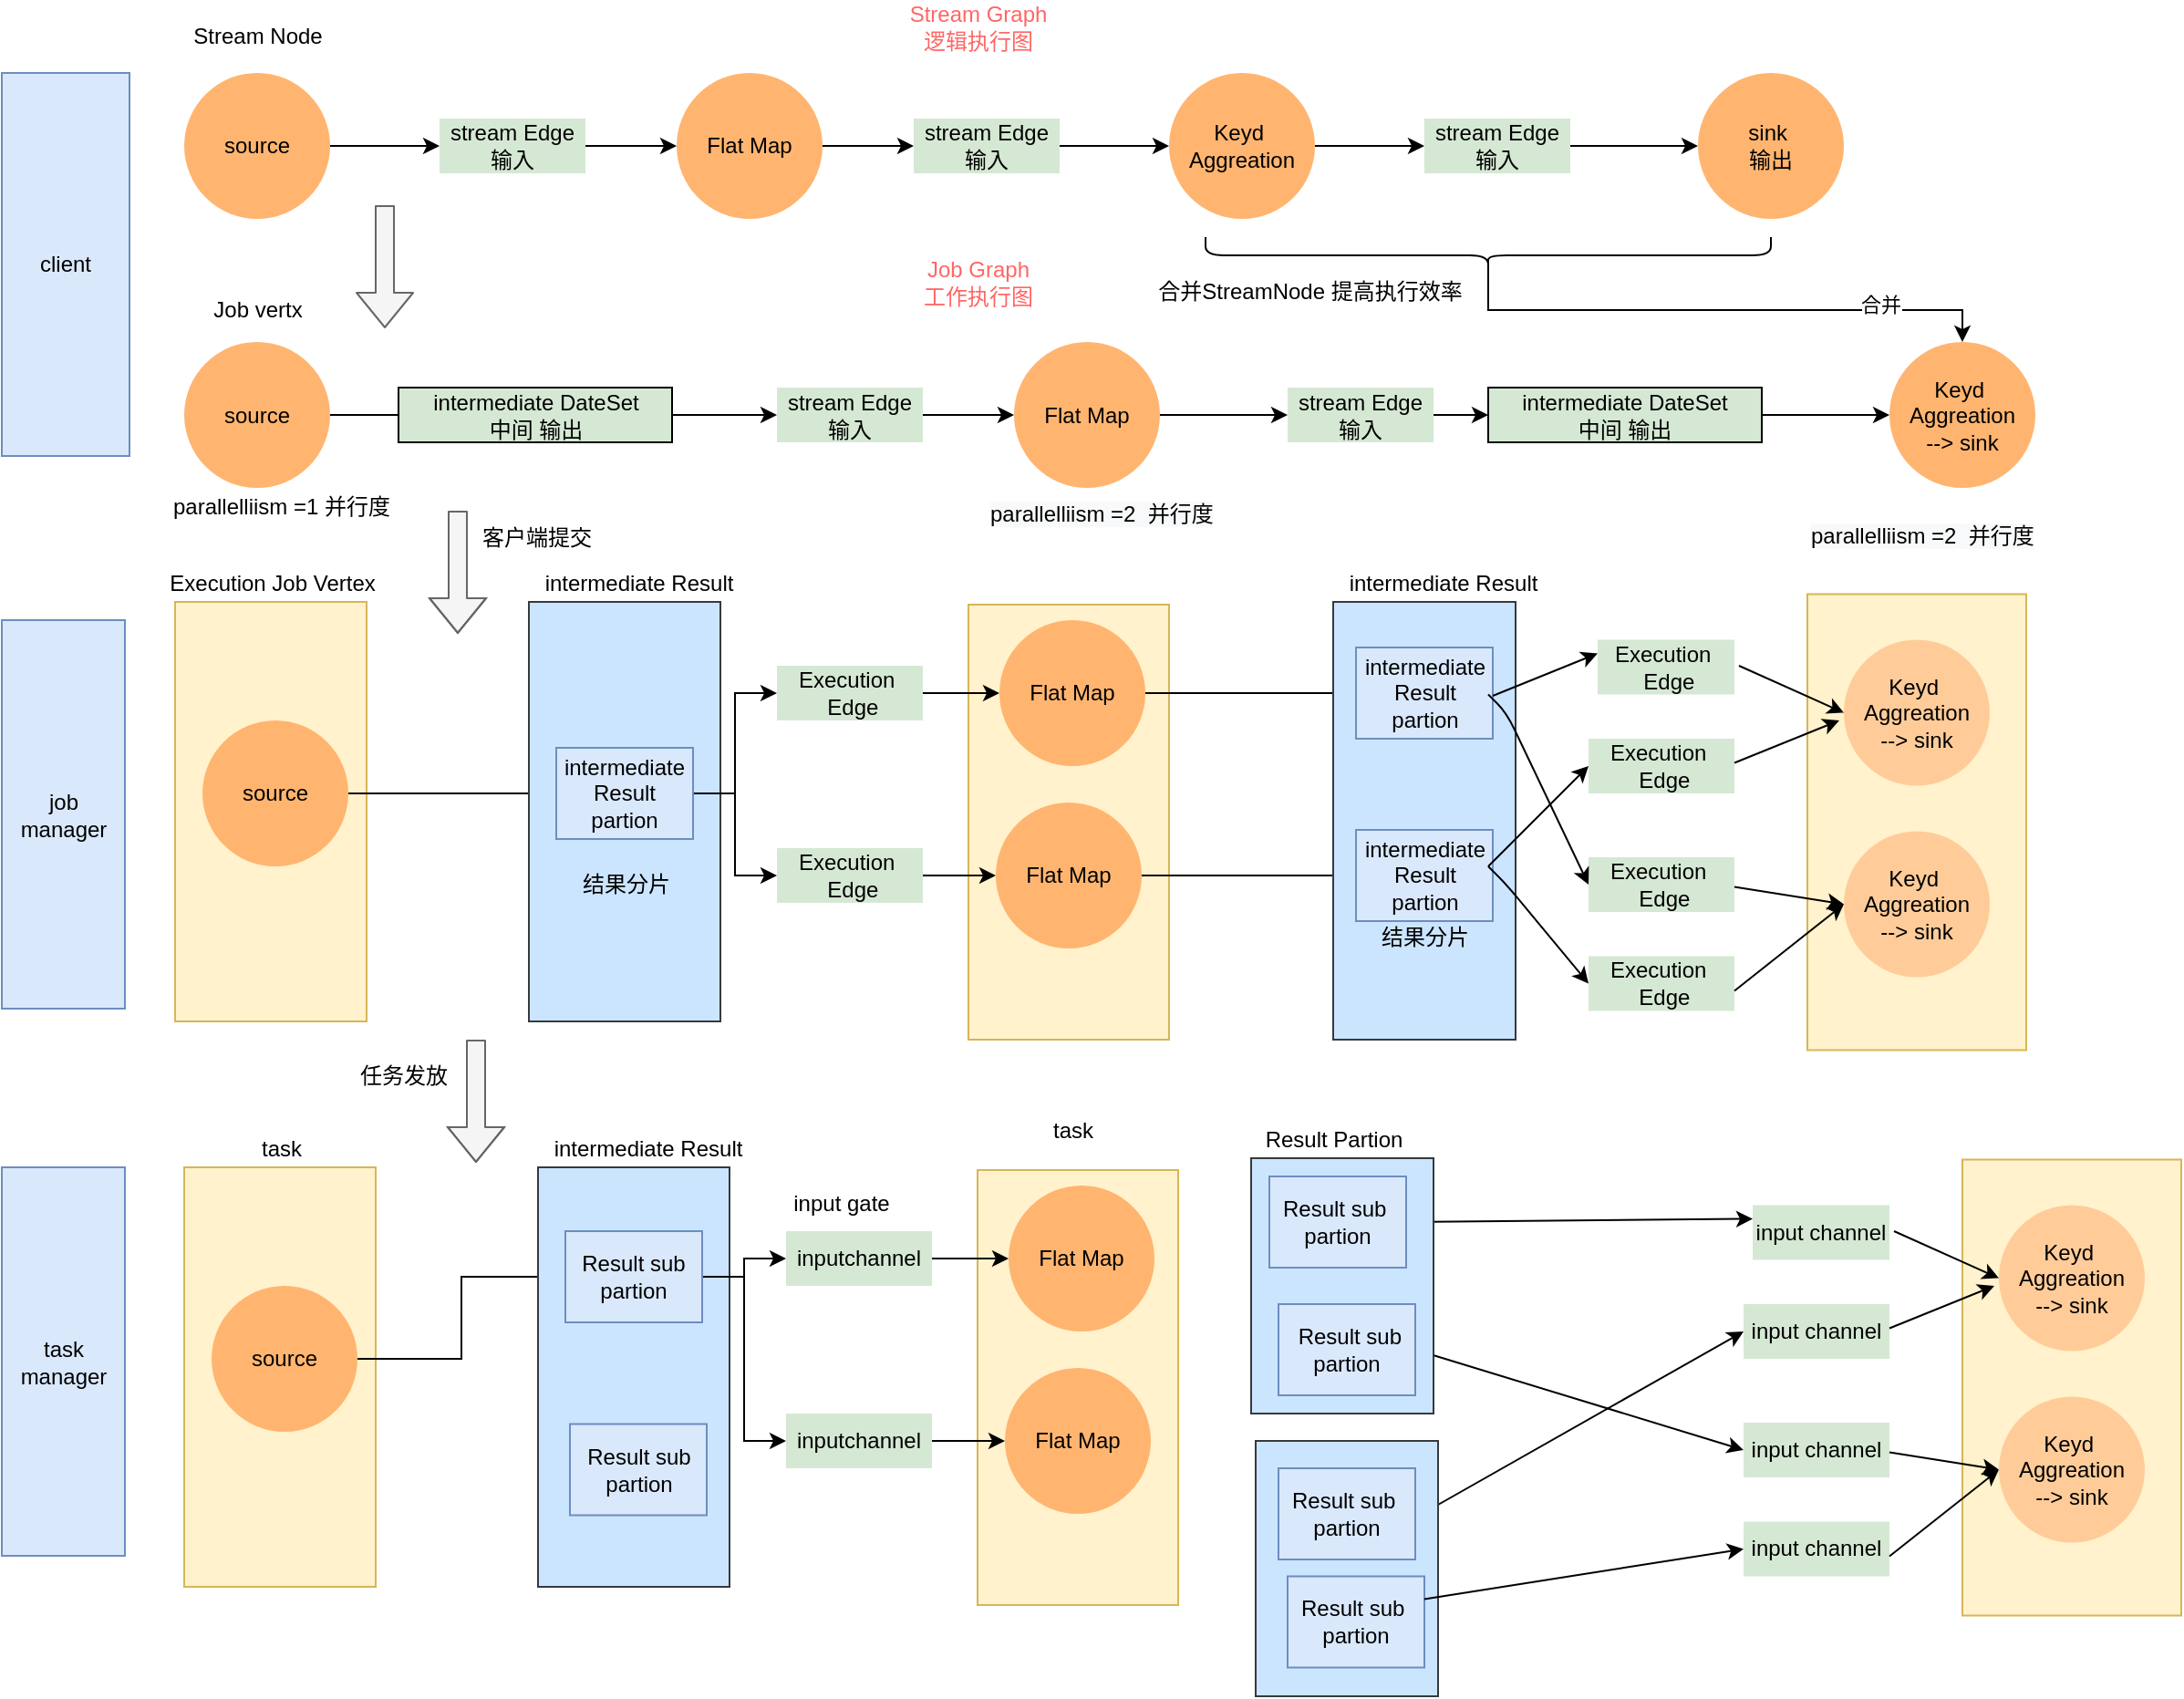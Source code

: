 <mxfile version="14.1.9" type="github">
  <diagram id="02vn0gyc8lEW_DT5LCfa" name="Page-1">
    <mxGraphModel dx="1779" dy="1159" grid="1" gridSize="10" guides="1" tooltips="1" connect="1" arrows="1" fold="1" page="1" pageScale="1" pageWidth="827" pageHeight="1169" math="0" shadow="0">
      <root>
        <mxCell id="0" />
        <mxCell id="1" parent="0" />
        <mxCell id="3h_Jgdluma76NgPUxrdL-4" style="edgeStyle=orthogonalEdgeStyle;rounded=0;orthogonalLoop=1;jettySize=auto;html=1;exitX=1;exitY=0.5;exitDx=0;exitDy=0;entryX=0;entryY=0.5;entryDx=0;entryDy=0;" parent="1" source="3h_Jgdluma76NgPUxrdL-2" target="3h_Jgdluma76NgPUxrdL-3" edge="1">
          <mxGeometry relative="1" as="geometry" />
        </mxCell>
        <mxCell id="3h_Jgdluma76NgPUxrdL-2" value="source" style="ellipse;whiteSpace=wrap;html=1;aspect=fixed;fillColor=#FFB570;strokeColor=none;" parent="1" vertex="1">
          <mxGeometry x="120" y="150" width="80" height="80" as="geometry" />
        </mxCell>
        <mxCell id="3h_Jgdluma76NgPUxrdL-11" style="edgeStyle=orthogonalEdgeStyle;rounded=0;orthogonalLoop=1;jettySize=auto;html=1;exitX=1;exitY=0.5;exitDx=0;exitDy=0;" parent="1" source="3h_Jgdluma76NgPUxrdL-3" target="3h_Jgdluma76NgPUxrdL-6" edge="1">
          <mxGeometry relative="1" as="geometry" />
        </mxCell>
        <mxCell id="3h_Jgdluma76NgPUxrdL-3" value="stream Edge 输入" style="rounded=0;whiteSpace=wrap;html=1;fillColor=#D5E8D4;strokeColor=none;" parent="1" vertex="1">
          <mxGeometry x="260" y="175" width="80" height="30" as="geometry" />
        </mxCell>
        <mxCell id="3h_Jgdluma76NgPUxrdL-16" style="edgeStyle=orthogonalEdgeStyle;rounded=0;orthogonalLoop=1;jettySize=auto;html=1;exitX=1;exitY=0.5;exitDx=0;exitDy=0;entryX=0;entryY=0.5;entryDx=0;entryDy=0;" parent="1" source="3h_Jgdluma76NgPUxrdL-6" target="3h_Jgdluma76NgPUxrdL-13" edge="1">
          <mxGeometry relative="1" as="geometry" />
        </mxCell>
        <mxCell id="3h_Jgdluma76NgPUxrdL-6" value="Flat Map" style="ellipse;whiteSpace=wrap;html=1;aspect=fixed;fillColor=#FFB570;strokeColor=none;" parent="1" vertex="1">
          <mxGeometry x="390" y="150" width="80" height="80" as="geometry" />
        </mxCell>
        <mxCell id="3h_Jgdluma76NgPUxrdL-18" style="edgeStyle=orthogonalEdgeStyle;rounded=0;orthogonalLoop=1;jettySize=auto;html=1;exitX=1;exitY=0.5;exitDx=0;exitDy=0;entryX=0;entryY=0.5;entryDx=0;entryDy=0;" parent="1" source="3h_Jgdluma76NgPUxrdL-8" target="3h_Jgdluma76NgPUxrdL-14" edge="1">
          <mxGeometry relative="1" as="geometry" />
        </mxCell>
        <mxCell id="3h_Jgdluma76NgPUxrdL-8" value="Keyd&amp;nbsp;&lt;br&gt;Aggreation" style="ellipse;whiteSpace=wrap;html=1;aspect=fixed;fillColor=#FFB570;strokeColor=none;" parent="1" vertex="1">
          <mxGeometry x="660" y="150" width="80" height="80" as="geometry" />
        </mxCell>
        <mxCell id="3h_Jgdluma76NgPUxrdL-9" value="Stream Node" style="text;html=1;align=center;verticalAlign=middle;resizable=0;points=[];autosize=1;" parent="1" vertex="1">
          <mxGeometry x="115" y="120" width="90" height="20" as="geometry" />
        </mxCell>
        <mxCell id="3h_Jgdluma76NgPUxrdL-17" style="edgeStyle=orthogonalEdgeStyle;rounded=0;orthogonalLoop=1;jettySize=auto;html=1;exitX=1;exitY=0.5;exitDx=0;exitDy=0;entryX=0;entryY=0.5;entryDx=0;entryDy=0;" parent="1" source="3h_Jgdluma76NgPUxrdL-13" target="3h_Jgdluma76NgPUxrdL-8" edge="1">
          <mxGeometry relative="1" as="geometry" />
        </mxCell>
        <mxCell id="3h_Jgdluma76NgPUxrdL-13" value="stream Edge 输入" style="rounded=0;whiteSpace=wrap;html=1;fillColor=#D5E8D4;strokeColor=none;" parent="1" vertex="1">
          <mxGeometry x="520" y="175" width="80" height="30" as="geometry" />
        </mxCell>
        <mxCell id="3h_Jgdluma76NgPUxrdL-22" style="edgeStyle=orthogonalEdgeStyle;rounded=0;orthogonalLoop=1;jettySize=auto;html=1;exitX=1;exitY=0.5;exitDx=0;exitDy=0;entryX=0;entryY=0.5;entryDx=0;entryDy=0;" parent="1" source="3h_Jgdluma76NgPUxrdL-14" edge="1">
          <mxGeometry relative="1" as="geometry">
            <mxPoint x="950" y="190" as="targetPoint" />
          </mxGeometry>
        </mxCell>
        <mxCell id="3h_Jgdluma76NgPUxrdL-14" value="stream Edge 输入" style="rounded=0;whiteSpace=wrap;html=1;fillColor=#D5E8D4;strokeColor=none;" parent="1" vertex="1">
          <mxGeometry x="800" y="175" width="80" height="30" as="geometry" />
        </mxCell>
        <mxCell id="3h_Jgdluma76NgPUxrdL-24" value="client" style="rounded=0;whiteSpace=wrap;html=1;fillColor=#dae8fc;rotation=0;strokeColor=#6c8ebf;" parent="1" vertex="1">
          <mxGeometry x="20" y="150" width="70" height="210" as="geometry" />
        </mxCell>
        <mxCell id="3h_Jgdluma76NgPUxrdL-26" style="edgeStyle=orthogonalEdgeStyle;rounded=0;orthogonalLoop=1;jettySize=auto;html=1;exitX=1;exitY=0.5;exitDx=0;exitDy=0;entryX=0;entryY=0.5;entryDx=0;entryDy=0;" parent="1" source="3h_Jgdluma76NgPUxrdL-27" target="3h_Jgdluma76NgPUxrdL-29" edge="1">
          <mxGeometry relative="1" as="geometry" />
        </mxCell>
        <mxCell id="3h_Jgdluma76NgPUxrdL-27" value="source" style="ellipse;whiteSpace=wrap;html=1;aspect=fixed;fillColor=#FFB570;strokeColor=none;" parent="1" vertex="1">
          <mxGeometry x="120" y="297.5" width="80" height="80" as="geometry" />
        </mxCell>
        <mxCell id="3h_Jgdluma76NgPUxrdL-28" style="edgeStyle=orthogonalEdgeStyle;rounded=0;orthogonalLoop=1;jettySize=auto;html=1;exitX=1;exitY=0.5;exitDx=0;exitDy=0;" parent="1" source="3h_Jgdluma76NgPUxrdL-29" target="3h_Jgdluma76NgPUxrdL-31" edge="1">
          <mxGeometry relative="1" as="geometry" />
        </mxCell>
        <mxCell id="3h_Jgdluma76NgPUxrdL-29" value="stream Edge 输入" style="rounded=0;whiteSpace=wrap;html=1;fillColor=#D5E8D4;strokeColor=none;" parent="1" vertex="1">
          <mxGeometry x="445" y="322.5" width="80" height="30" as="geometry" />
        </mxCell>
        <mxCell id="3h_Jgdluma76NgPUxrdL-30" style="edgeStyle=orthogonalEdgeStyle;rounded=0;orthogonalLoop=1;jettySize=auto;html=1;exitX=1;exitY=0.5;exitDx=0;exitDy=0;entryX=0;entryY=0.5;entryDx=0;entryDy=0;" parent="1" source="3h_Jgdluma76NgPUxrdL-31" target="3h_Jgdluma76NgPUxrdL-36" edge="1">
          <mxGeometry relative="1" as="geometry" />
        </mxCell>
        <mxCell id="3h_Jgdluma76NgPUxrdL-31" value="Flat Map" style="ellipse;whiteSpace=wrap;html=1;aspect=fixed;fillColor=#FFB570;strokeColor=none;" parent="1" vertex="1">
          <mxGeometry x="575" y="297.5" width="80" height="80" as="geometry" />
        </mxCell>
        <mxCell id="3h_Jgdluma76NgPUxrdL-34" value="Job vertx" style="text;html=1;align=center;verticalAlign=middle;resizable=0;points=[];autosize=1;" parent="1" vertex="1">
          <mxGeometry x="130" y="270" width="60" height="20" as="geometry" />
        </mxCell>
        <mxCell id="3h_Jgdluma76NgPUxrdL-35" style="edgeStyle=orthogonalEdgeStyle;rounded=0;orthogonalLoop=1;jettySize=auto;html=1;exitX=1;exitY=0.5;exitDx=0;exitDy=0;entryX=0;entryY=0.5;entryDx=0;entryDy=0;" parent="1" source="3h_Jgdluma76NgPUxrdL-57" edge="1">
          <mxGeometry relative="1" as="geometry">
            <mxPoint x="1055" y="337.5" as="targetPoint" />
          </mxGeometry>
        </mxCell>
        <mxCell id="3h_Jgdluma76NgPUxrdL-36" value="stream Edge 输入" style="rounded=0;whiteSpace=wrap;html=1;fillColor=#D5E8D4;strokeColor=none;" parent="1" vertex="1">
          <mxGeometry x="725" y="322.5" width="80" height="30" as="geometry" />
        </mxCell>
        <mxCell id="3h_Jgdluma76NgPUxrdL-39" value="Keyd&amp;nbsp;&lt;br&gt;Aggreation&lt;br&gt;--&amp;gt; sink" style="ellipse;whiteSpace=wrap;html=1;aspect=fixed;fillColor=#FFB570;strokeColor=none;" parent="1" vertex="1">
          <mxGeometry x="1055" y="297.5" width="80" height="80" as="geometry" />
        </mxCell>
        <mxCell id="3h_Jgdluma76NgPUxrdL-54" value="intermediate DateSet&lt;br&gt;中间 输出" style="rounded=0;whiteSpace=wrap;html=1;fillColor=#D5E8D4;" parent="1" vertex="1">
          <mxGeometry x="237.5" y="322.5" width="150" height="30" as="geometry" />
        </mxCell>
        <mxCell id="3h_Jgdluma76NgPUxrdL-57" value="intermediate DateSet&lt;br&gt;中间 输出" style="rounded=0;whiteSpace=wrap;html=1;fillColor=#D5E8D4;" parent="1" vertex="1">
          <mxGeometry x="835" y="322.5" width="150" height="30" as="geometry" />
        </mxCell>
        <mxCell id="3h_Jgdluma76NgPUxrdL-58" style="edgeStyle=orthogonalEdgeStyle;rounded=0;orthogonalLoop=1;jettySize=auto;html=1;exitX=1;exitY=0.5;exitDx=0;exitDy=0;entryX=0;entryY=0.5;entryDx=0;entryDy=0;" parent="1" source="3h_Jgdluma76NgPUxrdL-36" target="3h_Jgdluma76NgPUxrdL-57" edge="1">
          <mxGeometry relative="1" as="geometry">
            <mxPoint x="805" y="337.5" as="sourcePoint" />
            <mxPoint x="985" y="337.5" as="targetPoint" />
          </mxGeometry>
        </mxCell>
        <mxCell id="3h_Jgdluma76NgPUxrdL-61" value="sink&amp;nbsp;&lt;br&gt;输出" style="ellipse;whiteSpace=wrap;html=1;aspect=fixed;fillColor=#FFB570;strokeColor=none;" parent="1" vertex="1">
          <mxGeometry x="950" y="150" width="80" height="80" as="geometry" />
        </mxCell>
        <mxCell id="3h_Jgdluma76NgPUxrdL-63" value="" style="shape=flexArrow;endArrow=classic;html=1;fillColor=#f5f5f5;strokeColor=#666666;" parent="1" edge="1">
          <mxGeometry width="50" height="50" relative="1" as="geometry">
            <mxPoint x="230" y="222.5" as="sourcePoint" />
            <mxPoint x="230" y="290" as="targetPoint" />
          </mxGeometry>
        </mxCell>
        <mxCell id="3h_Jgdluma76NgPUxrdL-64" value="&lt;font color=&quot;#ff6666&quot;&gt;Stream Graph&lt;br&gt;逻辑执行图&lt;/font&gt;" style="text;html=1;align=center;verticalAlign=middle;resizable=0;points=[];autosize=1;" parent="1" vertex="1">
          <mxGeometry x="510" y="110" width="90" height="30" as="geometry" />
        </mxCell>
        <mxCell id="3h_Jgdluma76NgPUxrdL-65" value="&lt;font color=&quot;#ff6666&quot;&gt;Job Graph&lt;br&gt;工作执行图&lt;/font&gt;" style="text;html=1;align=center;verticalAlign=middle;resizable=0;points=[];autosize=1;" parent="1" vertex="1">
          <mxGeometry x="515" y="250" width="80" height="30" as="geometry" />
        </mxCell>
        <mxCell id="3h_Jgdluma76NgPUxrdL-66" value="job&lt;br&gt;manager" style="rounded=0;whiteSpace=wrap;html=1;fillColor=#dae8fc;rotation=0;strokeColor=#6c8ebf;" parent="1" vertex="1">
          <mxGeometry x="20" y="450" width="67.5" height="213" as="geometry" />
        </mxCell>
        <mxCell id="3h_Jgdluma76NgPUxrdL-69" style="edgeStyle=orthogonalEdgeStyle;rounded=0;orthogonalLoop=1;jettySize=auto;html=1;exitX=0.1;exitY=0.5;exitDx=0;exitDy=0;exitPerimeter=0;" parent="1" source="3h_Jgdluma76NgPUxrdL-68" target="3h_Jgdluma76NgPUxrdL-39" edge="1">
          <mxGeometry relative="1" as="geometry">
            <Array as="points">
              <mxPoint x="835" y="280" />
              <mxPoint x="1095" y="280" />
            </Array>
          </mxGeometry>
        </mxCell>
        <mxCell id="3h_Jgdluma76NgPUxrdL-70" value="合并" style="edgeLabel;html=1;align=center;verticalAlign=middle;resizable=0;points=[];" parent="3h_Jgdluma76NgPUxrdL-69" vertex="1" connectable="0">
          <mxGeometry x="0.579" y="3" relative="1" as="geometry">
            <mxPoint as="offset" />
          </mxGeometry>
        </mxCell>
        <mxCell id="3h_Jgdluma76NgPUxrdL-68" value="" style="shape=curlyBracket;whiteSpace=wrap;html=1;rounded=1;fillColor=#D5E8D4;rotation=-90;" parent="1" vertex="1">
          <mxGeometry x="825" y="95" width="20" height="310" as="geometry" />
        </mxCell>
        <mxCell id="3h_Jgdluma76NgPUxrdL-71" value="合并StreamNode 提高执行效率" style="text;html=1;align=center;verticalAlign=middle;resizable=0;points=[];autosize=1;" parent="1" vertex="1">
          <mxGeometry x="647" y="260" width="180" height="20" as="geometry" />
        </mxCell>
        <mxCell id="3h_Jgdluma76NgPUxrdL-72" value="parallelliism =1 并行度" style="text;html=1;align=center;verticalAlign=middle;resizable=0;points=[];autosize=1;" parent="1" vertex="1">
          <mxGeometry x="107.5" y="377.5" width="130" height="20" as="geometry" />
        </mxCell>
        <mxCell id="3h_Jgdluma76NgPUxrdL-73" value="&lt;span style=&quot;color: rgb(0 , 0 , 0) ; font-family: &amp;#34;helvetica&amp;#34; ; font-size: 12px ; font-style: normal ; font-weight: 400 ; letter-spacing: normal ; text-align: center ; text-indent: 0px ; text-transform: none ; word-spacing: 0px ; background-color: rgb(248 , 249 , 250) ; display: inline ; float: none&quot;&gt;parallelliism =2&amp;nbsp; 并行度&lt;/span&gt;" style="text;whiteSpace=wrap;html=1;" parent="1" vertex="1">
          <mxGeometry x="560" y="377.5" width="140" height="30" as="geometry" />
        </mxCell>
        <mxCell id="3h_Jgdluma76NgPUxrdL-74" value="&lt;span style=&quot;color: rgb(0 , 0 , 0) ; font-family: &amp;#34;helvetica&amp;#34; ; font-size: 12px ; font-style: normal ; font-weight: 400 ; letter-spacing: normal ; text-align: center ; text-indent: 0px ; text-transform: none ; word-spacing: 0px ; background-color: rgb(248 , 249 , 250) ; display: inline ; float: none&quot;&gt;parallelliism =2&amp;nbsp; 并行度&lt;/span&gt;" style="text;whiteSpace=wrap;html=1;" parent="1" vertex="1">
          <mxGeometry x="1010" y="390" width="140" height="30" as="geometry" />
        </mxCell>
        <mxCell id="3h_Jgdluma76NgPUxrdL-75" value="" style="rounded=0;whiteSpace=wrap;html=1;fillColor=#fff2cc;strokeColor=#d6b656;" parent="1" vertex="1">
          <mxGeometry x="115" y="440" width="105" height="230" as="geometry" />
        </mxCell>
        <mxCell id="3h_Jgdluma76NgPUxrdL-94" style="edgeStyle=orthogonalEdgeStyle;rounded=0;orthogonalLoop=1;jettySize=auto;html=1;exitX=1;exitY=0.5;exitDx=0;exitDy=0;entryX=0;entryY=0.5;entryDx=0;entryDy=0;fillColor=#ffffff;" parent="1" source="3h_Jgdluma76NgPUxrdL-76" target="3h_Jgdluma76NgPUxrdL-79" edge="1">
          <mxGeometry relative="1" as="geometry" />
        </mxCell>
        <mxCell id="3h_Jgdluma76NgPUxrdL-76" value="source" style="ellipse;whiteSpace=wrap;html=1;aspect=fixed;fillColor=#FFB570;strokeColor=none;" parent="1" vertex="1">
          <mxGeometry x="130" y="505" width="80" height="80" as="geometry" />
        </mxCell>
        <mxCell id="3h_Jgdluma76NgPUxrdL-77" value="" style="rounded=0;whiteSpace=wrap;html=1;fillColor=#cce5ff;strokeColor=#36393d;" parent="1" vertex="1">
          <mxGeometry x="309" y="440" width="105" height="230" as="geometry" />
        </mxCell>
        <mxCell id="3h_Jgdluma76NgPUxrdL-78" value="&lt;span&gt;intermediate Result&lt;/span&gt;" style="text;html=1;align=center;verticalAlign=middle;resizable=0;points=[];autosize=1;" parent="1" vertex="1">
          <mxGeometry x="309" y="420" width="120" height="20" as="geometry" />
        </mxCell>
        <mxCell id="3h_Jgdluma76NgPUxrdL-85" style="edgeStyle=orthogonalEdgeStyle;rounded=0;orthogonalLoop=1;jettySize=auto;html=1;exitX=1;exitY=0.5;exitDx=0;exitDy=0;fillColor=#ffffff;entryX=0;entryY=0.5;entryDx=0;entryDy=0;" parent="1" source="3h_Jgdluma76NgPUxrdL-79" target="3h_Jgdluma76NgPUxrdL-86" edge="1">
          <mxGeometry relative="1" as="geometry">
            <mxPoint x="440" y="510.0" as="targetPoint" />
          </mxGeometry>
        </mxCell>
        <mxCell id="3h_Jgdluma76NgPUxrdL-89" style="edgeStyle=orthogonalEdgeStyle;rounded=0;orthogonalLoop=1;jettySize=auto;html=1;exitX=1;exitY=0.5;exitDx=0;exitDy=0;entryX=0;entryY=0.5;entryDx=0;entryDy=0;fillColor=#ffffff;" parent="1" source="3h_Jgdluma76NgPUxrdL-79" target="3h_Jgdluma76NgPUxrdL-88" edge="1">
          <mxGeometry relative="1" as="geometry" />
        </mxCell>
        <mxCell id="3h_Jgdluma76NgPUxrdL-79" value="intermediate Result&lt;br&gt;partion" style="rounded=0;whiteSpace=wrap;html=1;fillColor=#dae8fc;strokeColor=#6c8ebf;" parent="1" vertex="1">
          <mxGeometry x="324" y="520" width="75" height="50" as="geometry" />
        </mxCell>
        <mxCell id="3h_Jgdluma76NgPUxrdL-81" value="结果分片" style="text;html=1;align=center;verticalAlign=middle;resizable=0;points=[];autosize=1;" parent="1" vertex="1">
          <mxGeometry x="331.5" y="585" width="60" height="20" as="geometry" />
        </mxCell>
        <mxCell id="3h_Jgdluma76NgPUxrdL-82" value="" style="rounded=0;whiteSpace=wrap;html=1;fillColor=#fff2cc;strokeColor=#d6b656;" parent="1" vertex="1">
          <mxGeometry x="550" y="441.5" width="110" height="238.5" as="geometry" />
        </mxCell>
        <mxCell id="3h_Jgdluma76NgPUxrdL-104" style="edgeStyle=orthogonalEdgeStyle;rounded=0;orthogonalLoop=1;jettySize=auto;html=1;exitX=1;exitY=0.5;exitDx=0;exitDy=0;entryX=0;entryY=0.5;entryDx=0;entryDy=0;fillColor=#ffffff;shadow=0;sketch=0;" parent="1" source="3h_Jgdluma76NgPUxrdL-83" target="3h_Jgdluma76NgPUxrdL-99" edge="1">
          <mxGeometry relative="1" as="geometry" />
        </mxCell>
        <mxCell id="3h_Jgdluma76NgPUxrdL-83" value="Flat Map" style="ellipse;whiteSpace=wrap;html=1;aspect=fixed;fillColor=#FFB570;strokeColor=none;" parent="1" vertex="1">
          <mxGeometry x="567" y="450" width="80" height="80" as="geometry" />
        </mxCell>
        <mxCell id="3h_Jgdluma76NgPUxrdL-105" style="edgeStyle=orthogonalEdgeStyle;rounded=0;orthogonalLoop=1;jettySize=auto;html=1;exitX=1;exitY=0.5;exitDx=0;exitDy=0;fillColor=#ffffff;" parent="1" source="3h_Jgdluma76NgPUxrdL-84" target="3h_Jgdluma76NgPUxrdL-101" edge="1">
          <mxGeometry relative="1" as="geometry" />
        </mxCell>
        <mxCell id="3h_Jgdluma76NgPUxrdL-84" value="Flat Map" style="ellipse;whiteSpace=wrap;html=1;aspect=fixed;fillColor=#FFB570;strokeColor=none;" parent="1" vertex="1">
          <mxGeometry x="565" y="550" width="80" height="80" as="geometry" />
        </mxCell>
        <mxCell id="3h_Jgdluma76NgPUxrdL-90" style="edgeStyle=orthogonalEdgeStyle;rounded=0;orthogonalLoop=1;jettySize=auto;html=1;exitX=1;exitY=0.5;exitDx=0;exitDy=0;entryX=0;entryY=0.5;entryDx=0;entryDy=0;fillColor=#ffffff;" parent="1" source="3h_Jgdluma76NgPUxrdL-86" target="3h_Jgdluma76NgPUxrdL-83" edge="1">
          <mxGeometry relative="1" as="geometry" />
        </mxCell>
        <mxCell id="3h_Jgdluma76NgPUxrdL-86" value="Execution&amp;nbsp; &amp;nbsp;Edge" style="rounded=0;whiteSpace=wrap;html=1;fillColor=#D5E8D4;strokeColor=none;" parent="1" vertex="1">
          <mxGeometry x="445" y="475" width="80" height="30" as="geometry" />
        </mxCell>
        <mxCell id="3h_Jgdluma76NgPUxrdL-91" style="edgeStyle=orthogonalEdgeStyle;rounded=0;orthogonalLoop=1;jettySize=auto;html=1;exitX=1;exitY=0.5;exitDx=0;exitDy=0;fillColor=#ffffff;" parent="1" source="3h_Jgdluma76NgPUxrdL-88" target="3h_Jgdluma76NgPUxrdL-84" edge="1">
          <mxGeometry relative="1" as="geometry" />
        </mxCell>
        <mxCell id="3h_Jgdluma76NgPUxrdL-88" value="Execution&amp;nbsp; &amp;nbsp;Edge" style="rounded=0;whiteSpace=wrap;html=1;fillColor=#D5E8D4;strokeColor=none;" parent="1" vertex="1">
          <mxGeometry x="445" y="575" width="80" height="30" as="geometry" />
        </mxCell>
        <mxCell id="3h_Jgdluma76NgPUxrdL-92" value="Execution Job Vertex" style="text;html=1;align=center;verticalAlign=middle;resizable=0;points=[];autosize=1;" parent="1" vertex="1">
          <mxGeometry x="102.5" y="420" width="130" height="20" as="geometry" />
        </mxCell>
        <mxCell id="3h_Jgdluma76NgPUxrdL-95" value="" style="rounded=0;whiteSpace=wrap;html=1;fillColor=#cce5ff;strokeColor=#36393d;" parent="1" vertex="1">
          <mxGeometry x="750" y="440" width="100" height="240" as="geometry" />
        </mxCell>
        <mxCell id="3h_Jgdluma76NgPUxrdL-96" value="&lt;span&gt;intermediate Result&lt;/span&gt;" style="text;html=1;align=center;verticalAlign=middle;resizable=0;points=[];autosize=1;" parent="1" vertex="1">
          <mxGeometry x="750" y="420" width="120" height="20" as="geometry" />
        </mxCell>
        <mxCell id="3h_Jgdluma76NgPUxrdL-99" value="intermediate Result&lt;br&gt;partion" style="rounded=0;whiteSpace=wrap;html=1;fillColor=#dae8fc;strokeColor=#6c8ebf;" parent="1" vertex="1">
          <mxGeometry x="762.5" y="465" width="75" height="50" as="geometry" />
        </mxCell>
        <mxCell id="3h_Jgdluma76NgPUxrdL-100" value="结果分片" style="text;html=1;align=center;verticalAlign=middle;resizable=0;points=[];autosize=1;" parent="1" vertex="1">
          <mxGeometry x="770" y="614.25" width="60" height="20" as="geometry" />
        </mxCell>
        <mxCell id="3h_Jgdluma76NgPUxrdL-101" value="intermediate Result&lt;br&gt;partion" style="rounded=0;whiteSpace=wrap;html=1;fillColor=#dae8fc;strokeColor=#6c8ebf;" parent="1" vertex="1">
          <mxGeometry x="762.5" y="565" width="75" height="50" as="geometry" />
        </mxCell>
        <mxCell id="3h_Jgdluma76NgPUxrdL-111" value="" style="rounded=0;whiteSpace=wrap;html=1;fillColor=#fff2cc;strokeColor=#d6b656;" parent="1" vertex="1">
          <mxGeometry x="1010" y="435.75" width="120" height="250" as="geometry" />
        </mxCell>
        <mxCell id="3h_Jgdluma76NgPUxrdL-112" value="&lt;span&gt;Keyd&amp;nbsp;&lt;/span&gt;&lt;br&gt;&lt;span&gt;Aggreation&lt;/span&gt;&lt;br&gt;&lt;span&gt;--&amp;gt; sink&lt;/span&gt;" style="ellipse;whiteSpace=wrap;html=1;aspect=fixed;fillColor=#ffcc99;strokeColor=none;" parent="1" vertex="1">
          <mxGeometry x="1030" y="460.75" width="80" height="80" as="geometry" />
        </mxCell>
        <mxCell id="3h_Jgdluma76NgPUxrdL-113" value="&lt;span&gt;Keyd&amp;nbsp;&lt;/span&gt;&lt;br&gt;&lt;span&gt;Aggreation&lt;/span&gt;&lt;br&gt;&lt;span&gt;--&amp;gt; sink&lt;/span&gt;" style="ellipse;whiteSpace=wrap;html=1;aspect=fixed;fillColor=#ffcc99;strokeColor=none;" parent="1" vertex="1">
          <mxGeometry x="1030" y="565.75" width="80" height="80" as="geometry" />
        </mxCell>
        <mxCell id="3h_Jgdluma76NgPUxrdL-116" value="Execution&amp;nbsp; &amp;nbsp;Edge" style="rounded=0;whiteSpace=wrap;html=1;fillColor=#D5E8D4;strokeColor=none;" parent="1" vertex="1">
          <mxGeometry x="895" y="460.75" width="75" height="30" as="geometry" />
        </mxCell>
        <mxCell id="3h_Jgdluma76NgPUxrdL-117" value="Execution&amp;nbsp; &amp;nbsp;Edge" style="rounded=0;whiteSpace=wrap;html=1;fillColor=#D5E8D4;strokeColor=none;" parent="1" vertex="1">
          <mxGeometry x="890" y="515" width="80" height="30" as="geometry" />
        </mxCell>
        <mxCell id="3h_Jgdluma76NgPUxrdL-118" value="Execution&amp;nbsp; &amp;nbsp;Edge" style="rounded=0;whiteSpace=wrap;html=1;fillColor=#D5E8D4;strokeColor=none;" parent="1" vertex="1">
          <mxGeometry x="890" y="580" width="80" height="30" as="geometry" />
        </mxCell>
        <mxCell id="3h_Jgdluma76NgPUxrdL-120" value="Execution&amp;nbsp; &amp;nbsp;Edge" style="rounded=0;whiteSpace=wrap;html=1;fillColor=#D5E8D4;strokeColor=none;" parent="1" vertex="1">
          <mxGeometry x="890" y="634.25" width="80" height="30" as="geometry" />
        </mxCell>
        <mxCell id="3h_Jgdluma76NgPUxrdL-126" value="" style="endArrow=classic;html=1;shadow=0;fillColor=#ffffff;entryX=0;entryY=0.25;entryDx=0;entryDy=0;" parent="1" target="3h_Jgdluma76NgPUxrdL-116" edge="1">
          <mxGeometry width="50" height="50" relative="1" as="geometry">
            <mxPoint x="837.5" y="491.5" as="sourcePoint" />
            <mxPoint x="887.5" y="441.5" as="targetPoint" />
          </mxGeometry>
        </mxCell>
        <mxCell id="3h_Jgdluma76NgPUxrdL-127" value="" style="endArrow=classic;html=1;shadow=0;fillColor=#ffffff;entryX=0;entryY=0.5;entryDx=0;entryDy=0;" parent="1" target="3h_Jgdluma76NgPUxrdL-118" edge="1">
          <mxGeometry width="50" height="50" relative="1" as="geometry">
            <mxPoint x="835" y="490.75" as="sourcePoint" />
            <mxPoint x="887.5" y="540.75" as="targetPoint" />
            <Array as="points">
              <mxPoint x="845" y="500.75" />
            </Array>
          </mxGeometry>
        </mxCell>
        <mxCell id="3h_Jgdluma76NgPUxrdL-128" value="" style="endArrow=classic;html=1;shadow=0;fillColor=#ffffff;entryX=0;entryY=0.5;entryDx=0;entryDy=0;" parent="1" target="3h_Jgdluma76NgPUxrdL-120" edge="1">
          <mxGeometry width="50" height="50" relative="1" as="geometry">
            <mxPoint x="835" y="585" as="sourcePoint" />
            <mxPoint x="890" y="689.25" as="targetPoint" />
            <Array as="points">
              <mxPoint x="845" y="595" />
            </Array>
          </mxGeometry>
        </mxCell>
        <mxCell id="3h_Jgdluma76NgPUxrdL-129" value="" style="endArrow=classic;html=1;shadow=0;fillColor=#ffffff;entryX=0;entryY=0.5;entryDx=0;entryDy=0;" parent="1" target="3h_Jgdluma76NgPUxrdL-117" edge="1">
          <mxGeometry width="50" height="50" relative="1" as="geometry">
            <mxPoint x="835" y="585" as="sourcePoint" />
            <mxPoint x="887.5" y="561.0" as="targetPoint" />
          </mxGeometry>
        </mxCell>
        <mxCell id="3h_Jgdluma76NgPUxrdL-131" value="" style="endArrow=classic;html=1;shadow=0;fillColor=#ffffff;entryX=0;entryY=0.25;entryDx=0;entryDy=0;" parent="1" edge="1">
          <mxGeometry width="50" height="50" relative="1" as="geometry">
            <mxPoint x="970" y="528.25" as="sourcePoint" />
            <mxPoint x="1027.5" y="505" as="targetPoint" />
          </mxGeometry>
        </mxCell>
        <mxCell id="3h_Jgdluma76NgPUxrdL-132" value="" style="endArrow=classic;html=1;shadow=0;fillColor=#ffffff;entryX=0;entryY=0.5;entryDx=0;entryDy=0;" parent="1" target="3h_Jgdluma76NgPUxrdL-113" edge="1">
          <mxGeometry width="50" height="50" relative="1" as="geometry">
            <mxPoint x="970" y="653.25" as="sourcePoint" />
            <mxPoint x="1027.5" y="630.0" as="targetPoint" />
          </mxGeometry>
        </mxCell>
        <mxCell id="3h_Jgdluma76NgPUxrdL-133" value="" style="endArrow=classic;html=1;shadow=0;fillColor=#ffffff;entryX=0;entryY=0.5;entryDx=0;entryDy=0;" parent="1" target="3h_Jgdluma76NgPUxrdL-112" edge="1">
          <mxGeometry width="50" height="50" relative="1" as="geometry">
            <mxPoint x="972.5" y="475" as="sourcePoint" />
            <mxPoint x="1030" y="451.75" as="targetPoint" />
          </mxGeometry>
        </mxCell>
        <mxCell id="3h_Jgdluma76NgPUxrdL-134" value="" style="endArrow=classic;html=1;shadow=0;fillColor=#ffffff;entryX=0;entryY=0.5;entryDx=0;entryDy=0;" parent="1" target="3h_Jgdluma76NgPUxrdL-113" edge="1">
          <mxGeometry width="50" height="50" relative="1" as="geometry">
            <mxPoint x="970" y="596.25" as="sourcePoint" />
            <mxPoint x="1027.5" y="573.0" as="targetPoint" />
          </mxGeometry>
        </mxCell>
        <mxCell id="FYKCZdxoHwEPia956gJa-1" value="task&lt;br&gt;manager" style="rounded=0;whiteSpace=wrap;html=1;fillColor=#dae8fc;rotation=0;strokeColor=#6c8ebf;" vertex="1" parent="1">
          <mxGeometry x="20" y="750" width="67.5" height="213" as="geometry" />
        </mxCell>
        <mxCell id="FYKCZdxoHwEPia956gJa-2" value="" style="rounded=0;whiteSpace=wrap;html=1;fillColor=#fff2cc;strokeColor=#d6b656;" vertex="1" parent="1">
          <mxGeometry x="120" y="750" width="105" height="230" as="geometry" />
        </mxCell>
        <mxCell id="FYKCZdxoHwEPia956gJa-3" style="edgeStyle=orthogonalEdgeStyle;rounded=0;orthogonalLoop=1;jettySize=auto;html=1;exitX=1;exitY=0.5;exitDx=0;exitDy=0;entryX=0;entryY=0.5;entryDx=0;entryDy=0;fillColor=#ffffff;" edge="1" source="FYKCZdxoHwEPia956gJa-4" target="FYKCZdxoHwEPia956gJa-9" parent="1">
          <mxGeometry relative="1" as="geometry" />
        </mxCell>
        <mxCell id="FYKCZdxoHwEPia956gJa-4" value="source" style="ellipse;whiteSpace=wrap;html=1;aspect=fixed;fillColor=#FFB570;strokeColor=none;" vertex="1" parent="1">
          <mxGeometry x="135" y="815" width="80" height="80" as="geometry" />
        </mxCell>
        <mxCell id="FYKCZdxoHwEPia956gJa-5" value="" style="rounded=0;whiteSpace=wrap;html=1;fillColor=#cce5ff;strokeColor=#36393d;" vertex="1" parent="1">
          <mxGeometry x="314" y="750" width="105" height="230" as="geometry" />
        </mxCell>
        <mxCell id="FYKCZdxoHwEPia956gJa-6" value="&lt;span&gt;intermediate Result&lt;/span&gt;" style="text;html=1;align=center;verticalAlign=middle;resizable=0;points=[];autosize=1;" vertex="1" parent="1">
          <mxGeometry x="314" y="730" width="120" height="20" as="geometry" />
        </mxCell>
        <mxCell id="FYKCZdxoHwEPia956gJa-7" style="edgeStyle=orthogonalEdgeStyle;rounded=0;orthogonalLoop=1;jettySize=auto;html=1;exitX=1;exitY=0.5;exitDx=0;exitDy=0;fillColor=#ffffff;entryX=0;entryY=0.5;entryDx=0;entryDy=0;" edge="1" source="FYKCZdxoHwEPia956gJa-9" target="FYKCZdxoHwEPia956gJa-17" parent="1">
          <mxGeometry relative="1" as="geometry">
            <mxPoint x="445" y="820.0" as="targetPoint" />
          </mxGeometry>
        </mxCell>
        <mxCell id="FYKCZdxoHwEPia956gJa-8" style="edgeStyle=orthogonalEdgeStyle;rounded=0;orthogonalLoop=1;jettySize=auto;html=1;exitX=1;exitY=0.5;exitDx=0;exitDy=0;entryX=0;entryY=0.5;entryDx=0;entryDy=0;fillColor=#ffffff;" edge="1" source="FYKCZdxoHwEPia956gJa-9" target="FYKCZdxoHwEPia956gJa-19" parent="1">
          <mxGeometry relative="1" as="geometry" />
        </mxCell>
        <mxCell id="FYKCZdxoHwEPia956gJa-9" value="Result sub&lt;br&gt;partion" style="rounded=0;whiteSpace=wrap;html=1;fillColor=#dae8fc;strokeColor=#6c8ebf;" vertex="1" parent="1">
          <mxGeometry x="329" y="785" width="75" height="50" as="geometry" />
        </mxCell>
        <mxCell id="FYKCZdxoHwEPia956gJa-11" value="" style="rounded=0;whiteSpace=wrap;html=1;fillColor=#fff2cc;strokeColor=#d6b656;" vertex="1" parent="1">
          <mxGeometry x="555" y="751.5" width="110" height="238.5" as="geometry" />
        </mxCell>
        <mxCell id="FYKCZdxoHwEPia956gJa-13" value="Flat Map" style="ellipse;whiteSpace=wrap;html=1;aspect=fixed;fillColor=#FFB570;strokeColor=none;" vertex="1" parent="1">
          <mxGeometry x="572" y="760" width="80" height="80" as="geometry" />
        </mxCell>
        <mxCell id="FYKCZdxoHwEPia956gJa-15" value="Flat Map" style="ellipse;whiteSpace=wrap;html=1;aspect=fixed;fillColor=#FFB570;strokeColor=none;" vertex="1" parent="1">
          <mxGeometry x="570" y="860" width="80" height="80" as="geometry" />
        </mxCell>
        <mxCell id="FYKCZdxoHwEPia956gJa-16" style="edgeStyle=orthogonalEdgeStyle;rounded=0;orthogonalLoop=1;jettySize=auto;html=1;exitX=1;exitY=0.5;exitDx=0;exitDy=0;entryX=0;entryY=0.5;entryDx=0;entryDy=0;fillColor=#ffffff;" edge="1" source="FYKCZdxoHwEPia956gJa-17" target="FYKCZdxoHwEPia956gJa-13" parent="1">
          <mxGeometry relative="1" as="geometry" />
        </mxCell>
        <mxCell id="FYKCZdxoHwEPia956gJa-17" value="inputchannel" style="rounded=0;whiteSpace=wrap;html=1;fillColor=#D5E8D4;strokeColor=none;" vertex="1" parent="1">
          <mxGeometry x="450" y="785" width="80" height="30" as="geometry" />
        </mxCell>
        <mxCell id="FYKCZdxoHwEPia956gJa-18" style="edgeStyle=orthogonalEdgeStyle;rounded=0;orthogonalLoop=1;jettySize=auto;html=1;exitX=1;exitY=0.5;exitDx=0;exitDy=0;fillColor=#ffffff;" edge="1" source="FYKCZdxoHwEPia956gJa-19" target="FYKCZdxoHwEPia956gJa-15" parent="1">
          <mxGeometry relative="1" as="geometry" />
        </mxCell>
        <mxCell id="FYKCZdxoHwEPia956gJa-19" value="inputchannel" style="rounded=0;whiteSpace=wrap;html=1;fillColor=#D5E8D4;strokeColor=none;" vertex="1" parent="1">
          <mxGeometry x="450" y="885" width="80" height="30" as="geometry" />
        </mxCell>
        <mxCell id="FYKCZdxoHwEPia956gJa-20" value="task" style="text;html=1;align=center;verticalAlign=middle;resizable=0;points=[];autosize=1;" vertex="1" parent="1">
          <mxGeometry x="152.5" y="730" width="40" height="20" as="geometry" />
        </mxCell>
        <mxCell id="FYKCZdxoHwEPia956gJa-26" value="" style="rounded=0;whiteSpace=wrap;html=1;fillColor=#fff2cc;strokeColor=#d6b656;" vertex="1" parent="1">
          <mxGeometry x="1095" y="745.75" width="120" height="250" as="geometry" />
        </mxCell>
        <mxCell id="FYKCZdxoHwEPia956gJa-27" value="&lt;span&gt;Keyd&amp;nbsp;&lt;/span&gt;&lt;br&gt;&lt;span&gt;Aggreation&lt;/span&gt;&lt;br&gt;&lt;span&gt;--&amp;gt; sink&lt;/span&gt;" style="ellipse;whiteSpace=wrap;html=1;aspect=fixed;fillColor=#ffcc99;strokeColor=none;" vertex="1" parent="1">
          <mxGeometry x="1115" y="770.75" width="80" height="80" as="geometry" />
        </mxCell>
        <mxCell id="FYKCZdxoHwEPia956gJa-28" value="&lt;span&gt;Keyd&amp;nbsp;&lt;/span&gt;&lt;br&gt;&lt;span&gt;Aggreation&lt;/span&gt;&lt;br&gt;&lt;span&gt;--&amp;gt; sink&lt;/span&gt;" style="ellipse;whiteSpace=wrap;html=1;aspect=fixed;fillColor=#ffcc99;strokeColor=none;" vertex="1" parent="1">
          <mxGeometry x="1115" y="875.75" width="80" height="80" as="geometry" />
        </mxCell>
        <mxCell id="FYKCZdxoHwEPia956gJa-29" value="input channel" style="rounded=0;whiteSpace=wrap;html=1;fillColor=#D5E8D4;strokeColor=none;" vertex="1" parent="1">
          <mxGeometry x="980" y="770.75" width="75" height="30" as="geometry" />
        </mxCell>
        <mxCell id="FYKCZdxoHwEPia956gJa-30" value="input channel" style="rounded=0;whiteSpace=wrap;html=1;fillColor=#D5E8D4;strokeColor=none;" vertex="1" parent="1">
          <mxGeometry x="975" y="825" width="80" height="30" as="geometry" />
        </mxCell>
        <mxCell id="FYKCZdxoHwEPia956gJa-31" value="&lt;span&gt;input channel&lt;/span&gt;" style="rounded=0;whiteSpace=wrap;html=1;fillColor=#D5E8D4;strokeColor=none;" vertex="1" parent="1">
          <mxGeometry x="975" y="890" width="80" height="30" as="geometry" />
        </mxCell>
        <mxCell id="FYKCZdxoHwEPia956gJa-32" value="&lt;span&gt;input channel&lt;/span&gt;" style="rounded=0;whiteSpace=wrap;html=1;fillColor=#D5E8D4;strokeColor=none;" vertex="1" parent="1">
          <mxGeometry x="975" y="944.25" width="80" height="30" as="geometry" />
        </mxCell>
        <mxCell id="FYKCZdxoHwEPia956gJa-33" value="" style="endArrow=classic;html=1;shadow=0;fillColor=#ffffff;entryX=0;entryY=0.25;entryDx=0;entryDy=0;exitX=1;exitY=0.5;exitDx=0;exitDy=0;" edge="1" target="FYKCZdxoHwEPia956gJa-29" parent="1" source="FYKCZdxoHwEPia956gJa-51">
          <mxGeometry width="50" height="50" relative="1" as="geometry">
            <mxPoint x="842.5" y="801.5" as="sourcePoint" />
            <mxPoint x="892.5" y="751.5" as="targetPoint" />
          </mxGeometry>
        </mxCell>
        <mxCell id="FYKCZdxoHwEPia956gJa-34" value="" style="endArrow=classic;html=1;shadow=0;fillColor=#ffffff;entryX=0;entryY=0.5;entryDx=0;entryDy=0;exitX=1;exitY=0.5;exitDx=0;exitDy=0;" edge="1" target="FYKCZdxoHwEPia956gJa-31" parent="1" source="FYKCZdxoHwEPia956gJa-52">
          <mxGeometry width="50" height="50" relative="1" as="geometry">
            <mxPoint x="830" y="801" as="sourcePoint" />
            <mxPoint x="892.5" y="850.75" as="targetPoint" />
            <Array as="points" />
          </mxGeometry>
        </mxCell>
        <mxCell id="FYKCZdxoHwEPia956gJa-36" value="" style="endArrow=classic;html=1;shadow=0;fillColor=#ffffff;entryX=0;entryY=0.5;entryDx=0;entryDy=0;exitX=1;exitY=0.25;exitDx=0;exitDy=0;" edge="1" target="FYKCZdxoHwEPia956gJa-30" parent="1" source="FYKCZdxoHwEPia956gJa-56">
          <mxGeometry width="50" height="50" relative="1" as="geometry">
            <mxPoint x="840" y="895" as="sourcePoint" />
            <mxPoint x="892.5" y="871.0" as="targetPoint" />
          </mxGeometry>
        </mxCell>
        <mxCell id="FYKCZdxoHwEPia956gJa-37" value="" style="endArrow=classic;html=1;shadow=0;fillColor=#ffffff;entryX=0;entryY=0.25;entryDx=0;entryDy=0;" edge="1" parent="1">
          <mxGeometry width="50" height="50" relative="1" as="geometry">
            <mxPoint x="1055" y="838.25" as="sourcePoint" />
            <mxPoint x="1112.5" y="815" as="targetPoint" />
          </mxGeometry>
        </mxCell>
        <mxCell id="FYKCZdxoHwEPia956gJa-38" value="" style="endArrow=classic;html=1;shadow=0;fillColor=#ffffff;entryX=0;entryY=0.5;entryDx=0;entryDy=0;" edge="1" target="FYKCZdxoHwEPia956gJa-28" parent="1">
          <mxGeometry width="50" height="50" relative="1" as="geometry">
            <mxPoint x="1055" y="963.25" as="sourcePoint" />
            <mxPoint x="1112.5" y="940.0" as="targetPoint" />
          </mxGeometry>
        </mxCell>
        <mxCell id="FYKCZdxoHwEPia956gJa-39" value="" style="endArrow=classic;html=1;shadow=0;fillColor=#ffffff;entryX=0;entryY=0.5;entryDx=0;entryDy=0;" edge="1" target="FYKCZdxoHwEPia956gJa-27" parent="1">
          <mxGeometry width="50" height="50" relative="1" as="geometry">
            <mxPoint x="1057.5" y="785" as="sourcePoint" />
            <mxPoint x="1115" y="761.75" as="targetPoint" />
          </mxGeometry>
        </mxCell>
        <mxCell id="FYKCZdxoHwEPia956gJa-40" value="" style="endArrow=classic;html=1;shadow=0;fillColor=#ffffff;entryX=0;entryY=0.5;entryDx=0;entryDy=0;" edge="1" target="FYKCZdxoHwEPia956gJa-28" parent="1">
          <mxGeometry width="50" height="50" relative="1" as="geometry">
            <mxPoint x="1055" y="906.25" as="sourcePoint" />
            <mxPoint x="1112.5" y="883.0" as="targetPoint" />
          </mxGeometry>
        </mxCell>
        <mxCell id="FYKCZdxoHwEPia956gJa-41" value="&lt;span&gt;Result sub&lt;/span&gt;&lt;br&gt;&lt;span&gt;partion&lt;/span&gt;" style="rounded=0;whiteSpace=wrap;html=1;fillColor=#dae8fc;strokeColor=#6c8ebf;" vertex="1" parent="1">
          <mxGeometry x="331.5" y="890.75" width="75" height="50" as="geometry" />
        </mxCell>
        <mxCell id="FYKCZdxoHwEPia956gJa-42" value="input gate" style="text;html=1;align=center;verticalAlign=middle;resizable=0;points=[];autosize=1;" vertex="1" parent="1">
          <mxGeometry x="445" y="760" width="70" height="20" as="geometry" />
        </mxCell>
        <mxCell id="FYKCZdxoHwEPia956gJa-43" value="task" style="text;html=1;align=center;verticalAlign=middle;resizable=0;points=[];autosize=1;" vertex="1" parent="1">
          <mxGeometry x="587" y="720" width="40" height="20" as="geometry" />
        </mxCell>
        <mxCell id="FYKCZdxoHwEPia956gJa-49" value="" style="rounded=0;whiteSpace=wrap;html=1;fillColor=#cce5ff;strokeColor=#36393d;" vertex="1" parent="1">
          <mxGeometry x="705" y="745" width="100" height="140" as="geometry" />
        </mxCell>
        <mxCell id="FYKCZdxoHwEPia956gJa-50" value="Result Partion" style="text;html=1;align=center;verticalAlign=middle;resizable=0;points=[];autosize=1;" vertex="1" parent="1">
          <mxGeometry x="705" y="725" width="90" height="20" as="geometry" />
        </mxCell>
        <mxCell id="FYKCZdxoHwEPia956gJa-51" value="Result sub&amp;nbsp;&lt;br&gt;partion" style="rounded=0;whiteSpace=wrap;html=1;fillColor=#dae8fc;strokeColor=#6c8ebf;" vertex="1" parent="1">
          <mxGeometry x="715" y="755" width="75" height="50" as="geometry" />
        </mxCell>
        <mxCell id="FYKCZdxoHwEPia956gJa-52" value="&amp;nbsp;Result sub&lt;br&gt;partion" style="rounded=0;whiteSpace=wrap;html=1;fillColor=#dae8fc;strokeColor=#6c8ebf;" vertex="1" parent="1">
          <mxGeometry x="720" y="825" width="75" height="50" as="geometry" />
        </mxCell>
        <mxCell id="FYKCZdxoHwEPia956gJa-54" value="Result sub&amp;nbsp;&lt;br&gt;partion" style="rounded=0;whiteSpace=wrap;html=1;fillColor=#dae8fc;strokeColor=#6c8ebf;" vertex="1" parent="1">
          <mxGeometry x="720" y="910" width="75" height="50" as="geometry" />
        </mxCell>
        <mxCell id="FYKCZdxoHwEPia956gJa-55" value="&amp;nbsp;Result sub&lt;br&gt;partion" style="rounded=0;whiteSpace=wrap;html=1;fillColor=#dae8fc;strokeColor=#6c8ebf;" vertex="1" parent="1">
          <mxGeometry x="725" y="980" width="75" height="50" as="geometry" />
        </mxCell>
        <mxCell id="FYKCZdxoHwEPia956gJa-56" value="" style="rounded=0;whiteSpace=wrap;html=1;fillColor=#cce5ff;strokeColor=#36393d;" vertex="1" parent="1">
          <mxGeometry x="707.5" y="900" width="100" height="140" as="geometry" />
        </mxCell>
        <mxCell id="FYKCZdxoHwEPia956gJa-57" value="Result sub&amp;nbsp;&lt;br&gt;partion" style="rounded=0;whiteSpace=wrap;html=1;fillColor=#dae8fc;strokeColor=#6c8ebf;" vertex="1" parent="1">
          <mxGeometry x="720" y="915" width="75" height="50" as="geometry" />
        </mxCell>
        <mxCell id="FYKCZdxoHwEPia956gJa-58" value="Result sub&amp;nbsp;&lt;br&gt;partion" style="rounded=0;whiteSpace=wrap;html=1;fillColor=#dae8fc;strokeColor=#6c8ebf;" vertex="1" parent="1">
          <mxGeometry x="725" y="974.25" width="75" height="50" as="geometry" />
        </mxCell>
        <mxCell id="FYKCZdxoHwEPia956gJa-59" value="" style="endArrow=classic;html=1;shadow=0;fillColor=#ffffff;entryX=0;entryY=0.5;entryDx=0;entryDy=0;exitX=1;exitY=0.25;exitDx=0;exitDy=0;" edge="1" parent="1" source="FYKCZdxoHwEPia956gJa-58" target="FYKCZdxoHwEPia956gJa-32">
          <mxGeometry width="50" height="50" relative="1" as="geometry">
            <mxPoint x="795" y="1015" as="sourcePoint" />
            <mxPoint x="962.5" y="920" as="targetPoint" />
          </mxGeometry>
        </mxCell>
        <mxCell id="FYKCZdxoHwEPia956gJa-60" value="" style="shape=flexArrow;endArrow=classic;html=1;fillColor=#f5f5f5;strokeColor=#666666;" edge="1" parent="1">
          <mxGeometry width="50" height="50" relative="1" as="geometry">
            <mxPoint x="270" y="390" as="sourcePoint" />
            <mxPoint x="270" y="457.5" as="targetPoint" />
            <Array as="points">
              <mxPoint x="270" y="410" />
            </Array>
          </mxGeometry>
        </mxCell>
        <mxCell id="FYKCZdxoHwEPia956gJa-61" value="" style="shape=flexArrow;endArrow=classic;html=1;fillColor=#f5f5f5;strokeColor=#666666;" edge="1" parent="1">
          <mxGeometry width="50" height="50" relative="1" as="geometry">
            <mxPoint x="280" y="680" as="sourcePoint" />
            <mxPoint x="280" y="747.5" as="targetPoint" />
            <Array as="points">
              <mxPoint x="280" y="700" />
            </Array>
          </mxGeometry>
        </mxCell>
        <mxCell id="FYKCZdxoHwEPia956gJa-62" value="任务发放" style="text;html=1;align=center;verticalAlign=middle;resizable=0;points=[];autosize=1;" vertex="1" parent="1">
          <mxGeometry x="210" y="690" width="60" height="20" as="geometry" />
        </mxCell>
        <mxCell id="FYKCZdxoHwEPia956gJa-63" value="客户端提交" style="text;html=1;align=center;verticalAlign=middle;resizable=0;points=[];autosize=1;" vertex="1" parent="1">
          <mxGeometry x="272.5" y="395" width="80" height="20" as="geometry" />
        </mxCell>
      </root>
    </mxGraphModel>
  </diagram>
</mxfile>

